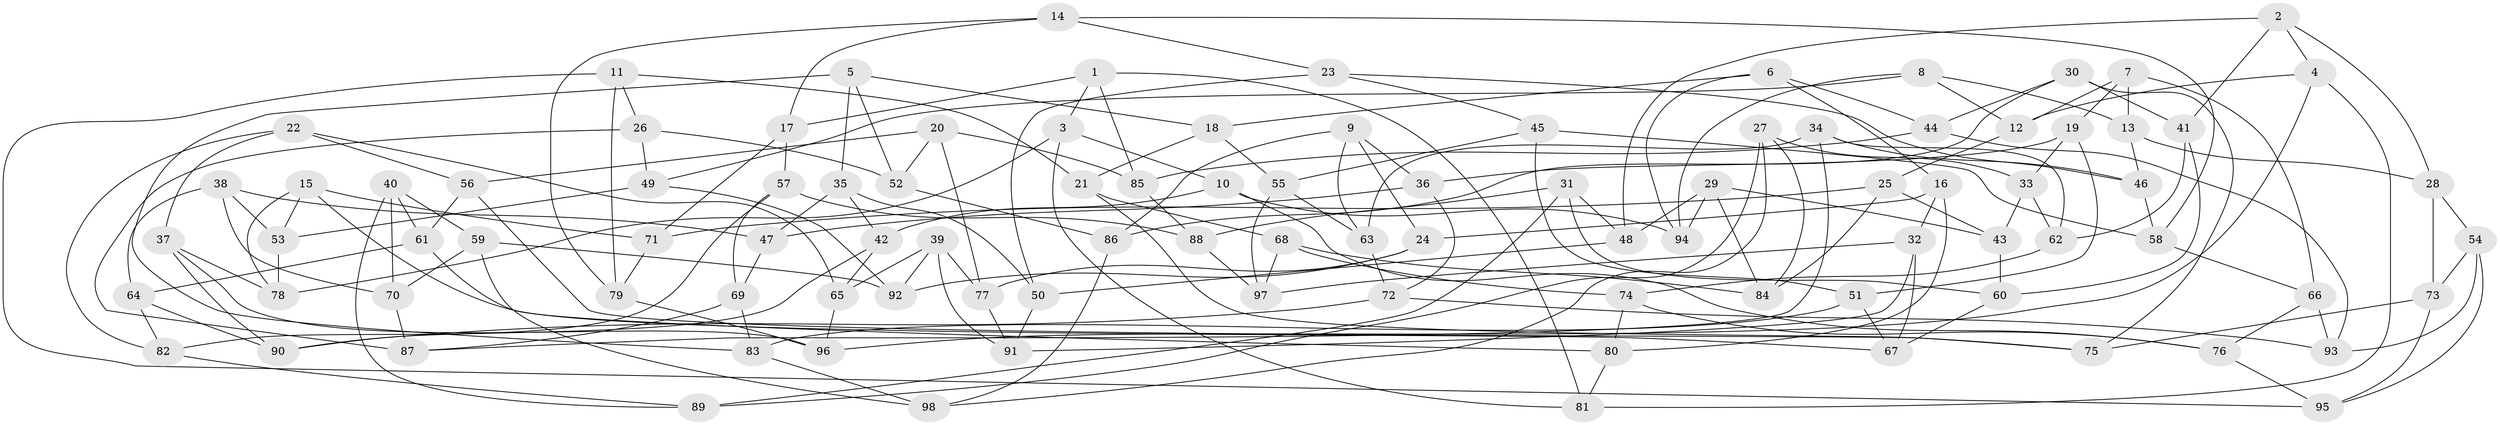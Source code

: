 // Generated by graph-tools (version 1.1) at 2025/11/02/27/25 16:11:44]
// undirected, 98 vertices, 196 edges
graph export_dot {
graph [start="1"]
  node [color=gray90,style=filled];
  1;
  2;
  3;
  4;
  5;
  6;
  7;
  8;
  9;
  10;
  11;
  12;
  13;
  14;
  15;
  16;
  17;
  18;
  19;
  20;
  21;
  22;
  23;
  24;
  25;
  26;
  27;
  28;
  29;
  30;
  31;
  32;
  33;
  34;
  35;
  36;
  37;
  38;
  39;
  40;
  41;
  42;
  43;
  44;
  45;
  46;
  47;
  48;
  49;
  50;
  51;
  52;
  53;
  54;
  55;
  56;
  57;
  58;
  59;
  60;
  61;
  62;
  63;
  64;
  65;
  66;
  67;
  68;
  69;
  70;
  71;
  72;
  73;
  74;
  75;
  76;
  77;
  78;
  79;
  80;
  81;
  82;
  83;
  84;
  85;
  86;
  87;
  88;
  89;
  90;
  91;
  92;
  93;
  94;
  95;
  96;
  97;
  98;
  1 -- 17;
  1 -- 81;
  1 -- 85;
  1 -- 3;
  2 -- 4;
  2 -- 28;
  2 -- 41;
  2 -- 48;
  3 -- 81;
  3 -- 10;
  3 -- 78;
  4 -- 81;
  4 -- 12;
  4 -- 96;
  5 -- 18;
  5 -- 52;
  5 -- 35;
  5 -- 83;
  6 -- 44;
  6 -- 94;
  6 -- 16;
  6 -- 18;
  7 -- 12;
  7 -- 19;
  7 -- 13;
  7 -- 66;
  8 -- 13;
  8 -- 49;
  8 -- 94;
  8 -- 12;
  9 -- 63;
  9 -- 86;
  9 -- 36;
  9 -- 24;
  10 -- 94;
  10 -- 76;
  10 -- 42;
  11 -- 21;
  11 -- 79;
  11 -- 95;
  11 -- 26;
  12 -- 25;
  13 -- 46;
  13 -- 28;
  14 -- 23;
  14 -- 58;
  14 -- 17;
  14 -- 79;
  15 -- 78;
  15 -- 71;
  15 -- 67;
  15 -- 53;
  16 -- 24;
  16 -- 80;
  16 -- 32;
  17 -- 57;
  17 -- 71;
  18 -- 55;
  18 -- 21;
  19 -- 51;
  19 -- 33;
  19 -- 36;
  20 -- 77;
  20 -- 85;
  20 -- 56;
  20 -- 52;
  21 -- 68;
  21 -- 75;
  22 -- 37;
  22 -- 56;
  22 -- 82;
  22 -- 65;
  23 -- 45;
  23 -- 46;
  23 -- 50;
  24 -- 77;
  24 -- 92;
  25 -- 71;
  25 -- 84;
  25 -- 43;
  26 -- 87;
  26 -- 52;
  26 -- 49;
  27 -- 33;
  27 -- 84;
  27 -- 89;
  27 -- 98;
  28 -- 54;
  28 -- 73;
  29 -- 84;
  29 -- 43;
  29 -- 48;
  29 -- 94;
  30 -- 86;
  30 -- 41;
  30 -- 44;
  30 -- 75;
  31 -- 88;
  31 -- 48;
  31 -- 60;
  31 -- 89;
  32 -- 97;
  32 -- 91;
  32 -- 67;
  33 -- 43;
  33 -- 62;
  34 -- 63;
  34 -- 87;
  34 -- 46;
  34 -- 62;
  35 -- 47;
  35 -- 42;
  35 -- 50;
  36 -- 47;
  36 -- 72;
  37 -- 90;
  37 -- 78;
  37 -- 96;
  38 -- 53;
  38 -- 47;
  38 -- 64;
  38 -- 70;
  39 -- 65;
  39 -- 91;
  39 -- 77;
  39 -- 92;
  40 -- 61;
  40 -- 59;
  40 -- 70;
  40 -- 89;
  41 -- 62;
  41 -- 60;
  42 -- 65;
  42 -- 90;
  43 -- 60;
  44 -- 85;
  44 -- 93;
  45 -- 51;
  45 -- 58;
  45 -- 55;
  46 -- 58;
  47 -- 69;
  48 -- 50;
  49 -- 53;
  49 -- 92;
  50 -- 91;
  51 -- 67;
  51 -- 83;
  52 -- 86;
  53 -- 78;
  54 -- 73;
  54 -- 93;
  54 -- 95;
  55 -- 97;
  55 -- 63;
  56 -- 61;
  56 -- 75;
  57 -- 82;
  57 -- 88;
  57 -- 69;
  58 -- 66;
  59 -- 98;
  59 -- 70;
  59 -- 92;
  60 -- 67;
  61 -- 80;
  61 -- 64;
  62 -- 74;
  63 -- 72;
  64 -- 82;
  64 -- 90;
  65 -- 96;
  66 -- 76;
  66 -- 93;
  68 -- 84;
  68 -- 74;
  68 -- 97;
  69 -- 83;
  69 -- 87;
  70 -- 87;
  71 -- 79;
  72 -- 93;
  72 -- 90;
  73 -- 95;
  73 -- 75;
  74 -- 76;
  74 -- 80;
  76 -- 95;
  77 -- 91;
  79 -- 96;
  80 -- 81;
  82 -- 89;
  83 -- 98;
  85 -- 88;
  86 -- 98;
  88 -- 97;
}
